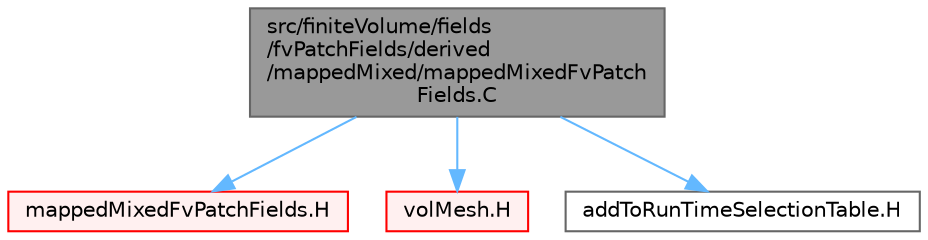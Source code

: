 digraph "src/finiteVolume/fields/fvPatchFields/derived/mappedMixed/mappedMixedFvPatchFields.C"
{
 // LATEX_PDF_SIZE
  bgcolor="transparent";
  edge [fontname=Helvetica,fontsize=10,labelfontname=Helvetica,labelfontsize=10];
  node [fontname=Helvetica,fontsize=10,shape=box,height=0.2,width=0.4];
  Node1 [id="Node000001",label="src/finiteVolume/fields\l/fvPatchFields/derived\l/mappedMixed/mappedMixedFvPatch\lFields.C",height=0.2,width=0.4,color="gray40", fillcolor="grey60", style="filled", fontcolor="black",tooltip=" "];
  Node1 -> Node2 [id="edge1_Node000001_Node000002",color="steelblue1",style="solid",tooltip=" "];
  Node2 [id="Node000002",label="mappedMixedFvPatchFields.H",height=0.2,width=0.4,color="red", fillcolor="#FFF0F0", style="filled",URL="$mappedMixedFvPatchFields_8H.html",tooltip=" "];
  Node1 -> Node274 [id="edge2_Node000001_Node000274",color="steelblue1",style="solid",tooltip=" "];
  Node274 [id="Node000274",label="volMesh.H",height=0.2,width=0.4,color="red", fillcolor="#FFF0F0", style="filled",URL="$volMesh_8H.html",tooltip=" "];
  Node1 -> Node353 [id="edge3_Node000001_Node000353",color="steelblue1",style="solid",tooltip=" "];
  Node353 [id="Node000353",label="addToRunTimeSelectionTable.H",height=0.2,width=0.4,color="grey40", fillcolor="white", style="filled",URL="$addToRunTimeSelectionTable_8H.html",tooltip="Macros for easy insertion into run-time selection tables."];
}
